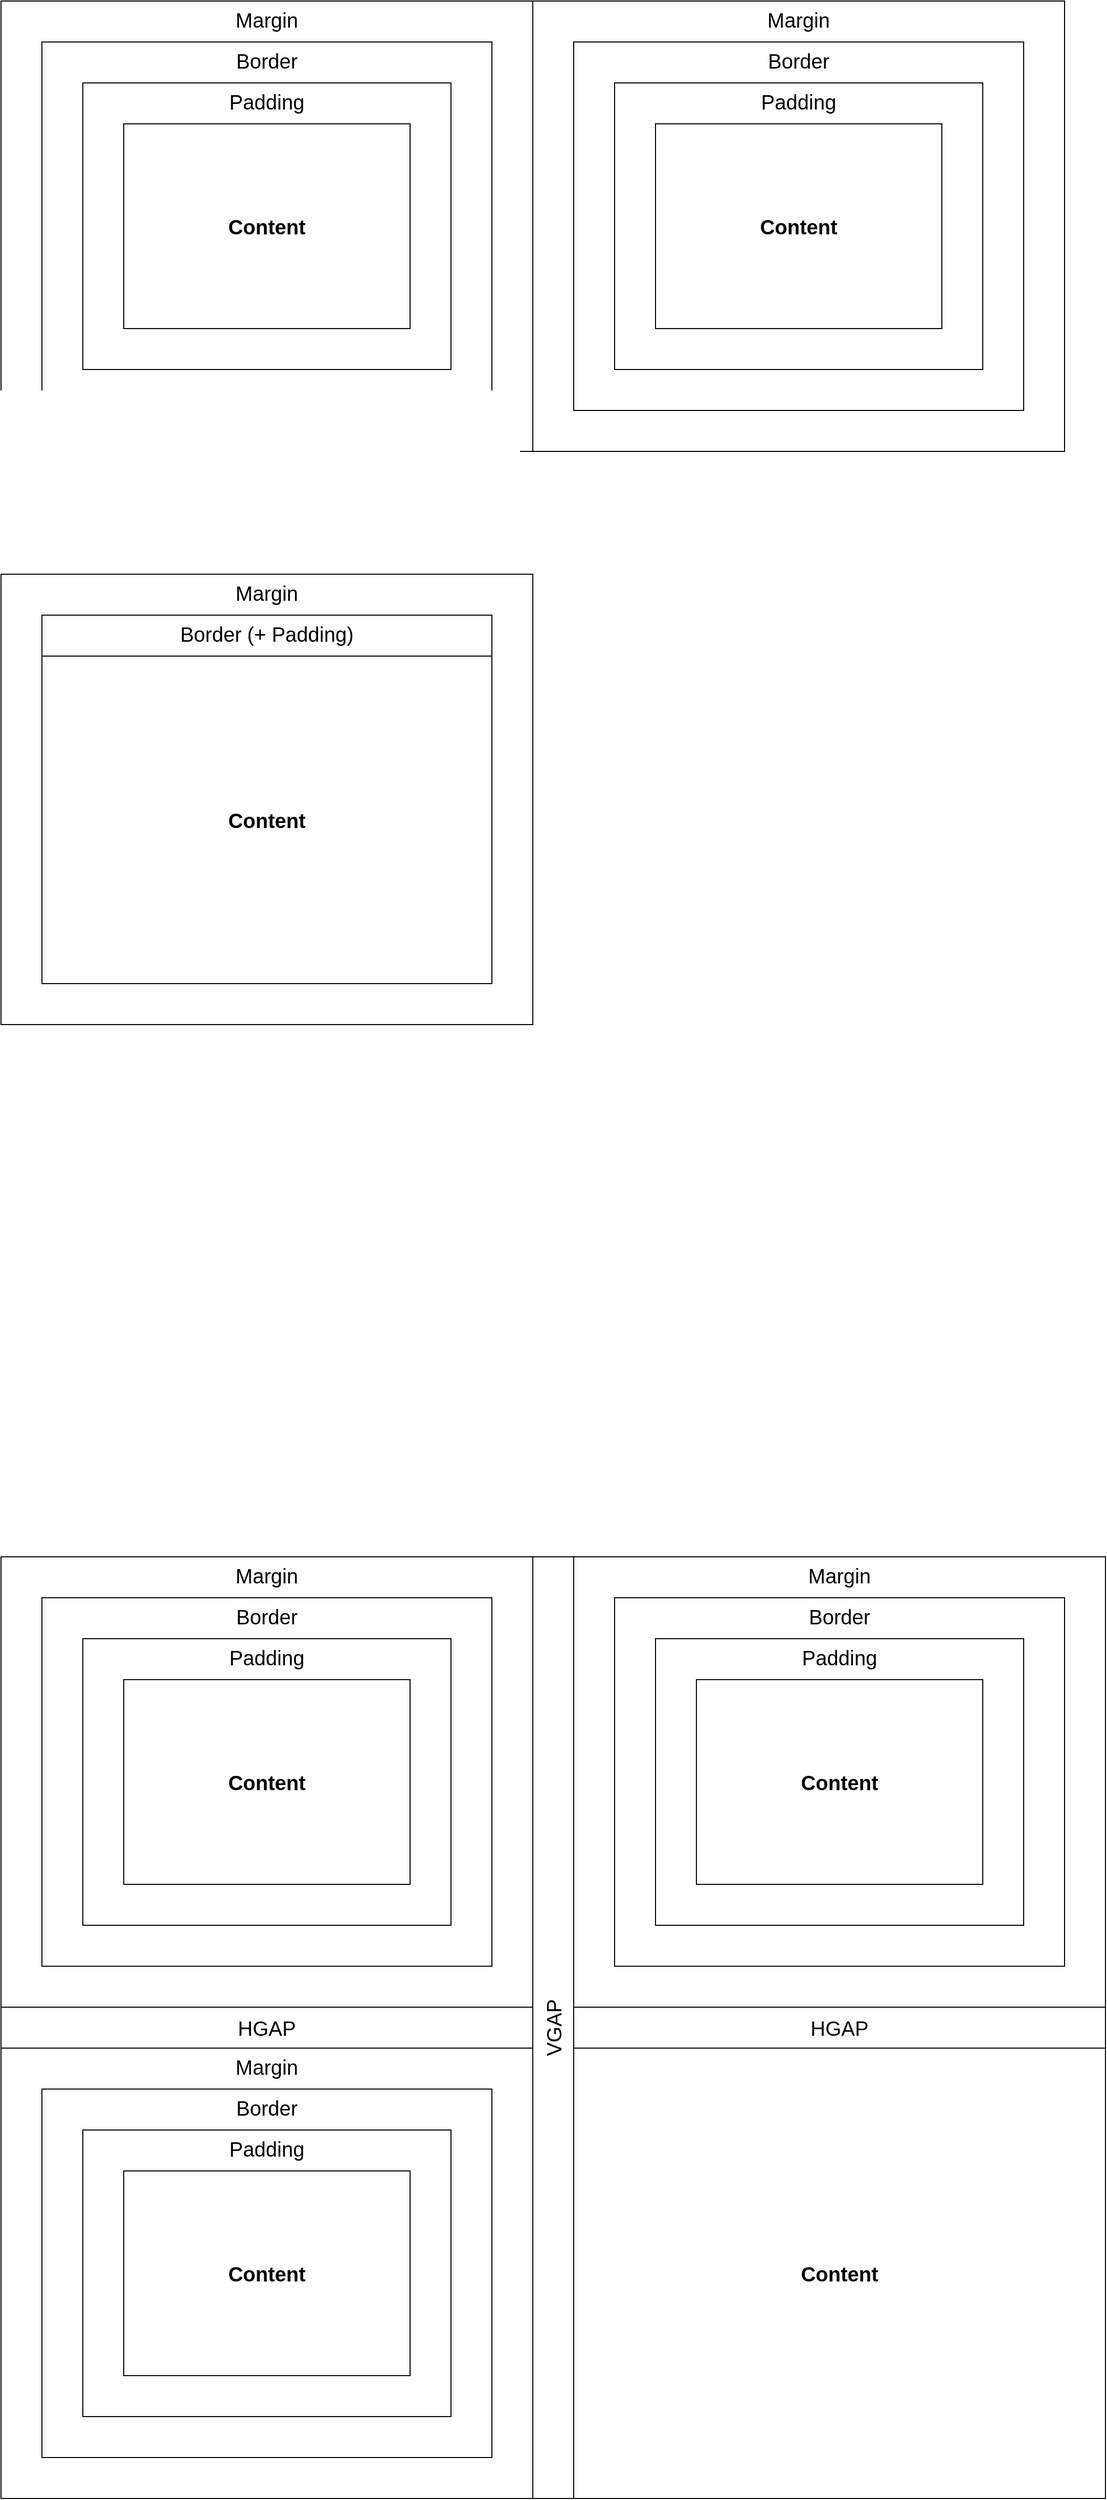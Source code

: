 <mxfile version="15.1.3" type="device"><diagram id="z4q02d_VfqSB1ysBWoGw" name="Seite-1"><mxGraphModel dx="1707" dy="987" grid="1" gridSize="10" guides="1" tooltips="1" connect="1" arrows="1" fold="1" page="1" pageScale="1" pageWidth="827" pageHeight="1169" math="0" shadow="0"><root><mxCell id="0"/><mxCell id="1" parent="0"/><mxCell id="tUDbgiTuMp7NGCoz9OQ0-4" value="Margin" style="rounded=0;whiteSpace=wrap;html=1;fontSize=20;verticalAlign=top;" vertex="1" parent="1"><mxGeometry x="40" y="40" width="520" height="440" as="geometry"/></mxCell><mxCell id="tUDbgiTuMp7NGCoz9OQ0-3" value="Border" style="rounded=0;whiteSpace=wrap;html=1;fontSize=20;verticalAlign=top;" vertex="1" parent="1"><mxGeometry x="80" y="80" width="440" height="360" as="geometry"/></mxCell><mxCell id="tUDbgiTuMp7NGCoz9OQ0-2" value="Padding" style="rounded=0;whiteSpace=wrap;html=1;fontSize=20;align=center;verticalAlign=top;" vertex="1" parent="1"><mxGeometry x="120" y="120" width="360" height="280" as="geometry"/></mxCell><mxCell id="tUDbgiTuMp7NGCoz9OQ0-1" value="Content" style="rounded=0;whiteSpace=wrap;html=1;fontStyle=1;fontSize=20;" vertex="1" parent="1"><mxGeometry x="160" y="160" width="280" height="200" as="geometry"/></mxCell><mxCell id="tUDbgiTuMp7NGCoz9OQ0-6" value="Margin" style="rounded=0;whiteSpace=wrap;html=1;fontSize=20;verticalAlign=top;" vertex="1" parent="1"><mxGeometry x="560" y="40" width="520" height="440" as="geometry"/></mxCell><mxCell id="tUDbgiTuMp7NGCoz9OQ0-7" value="Border" style="rounded=0;whiteSpace=wrap;html=1;fontSize=20;verticalAlign=top;" vertex="1" parent="1"><mxGeometry x="600" y="80" width="440" height="360" as="geometry"/></mxCell><mxCell id="tUDbgiTuMp7NGCoz9OQ0-8" value="Padding" style="rounded=0;whiteSpace=wrap;html=1;fontSize=20;align=center;verticalAlign=top;" vertex="1" parent="1"><mxGeometry x="640" y="120" width="360" height="280" as="geometry"/></mxCell><mxCell id="tUDbgiTuMp7NGCoz9OQ0-9" value="Content" style="rounded=0;whiteSpace=wrap;html=1;fontStyle=1;fontSize=20;" vertex="1" parent="1"><mxGeometry x="680" y="160" width="280" height="200" as="geometry"/></mxCell><mxCell id="tUDbgiTuMp7NGCoz9OQ0-16" value="Margin" style="rounded=0;whiteSpace=wrap;html=1;fontSize=20;verticalAlign=top;" vertex="1" parent="1"><mxGeometry x="40" y="600" width="520" height="440" as="geometry"/></mxCell><mxCell id="tUDbgiTuMp7NGCoz9OQ0-17" value="Border (+ Padding)" style="rounded=0;whiteSpace=wrap;html=1;fontSize=20;verticalAlign=top;" vertex="1" parent="1"><mxGeometry x="80" y="640" width="440" height="360" as="geometry"/></mxCell><mxCell id="tUDbgiTuMp7NGCoz9OQ0-19" value="Content" style="rounded=0;whiteSpace=wrap;html=1;fontStyle=1;fontSize=20;" vertex="1" parent="1"><mxGeometry x="80" y="680" width="440" height="320" as="geometry"/></mxCell><mxCell id="tUDbgiTuMp7NGCoz9OQ0-20" value="Margin" style="rounded=0;whiteSpace=wrap;html=1;fontSize=20;verticalAlign=top;" vertex="1" parent="1"><mxGeometry x="40" y="1560" width="520" height="440" as="geometry"/></mxCell><mxCell id="tUDbgiTuMp7NGCoz9OQ0-21" value="Border" style="rounded=0;whiteSpace=wrap;html=1;fontSize=20;verticalAlign=top;" vertex="1" parent="1"><mxGeometry x="80" y="1600" width="440" height="360" as="geometry"/></mxCell><mxCell id="tUDbgiTuMp7NGCoz9OQ0-22" value="Padding" style="rounded=0;whiteSpace=wrap;html=1;fontSize=20;align=center;verticalAlign=top;" vertex="1" parent="1"><mxGeometry x="120" y="1640" width="360" height="280" as="geometry"/></mxCell><mxCell id="tUDbgiTuMp7NGCoz9OQ0-23" value="Content" style="rounded=0;whiteSpace=wrap;html=1;fontStyle=1;fontSize=20;" vertex="1" parent="1"><mxGeometry x="160" y="1680" width="280" height="200" as="geometry"/></mxCell><mxCell id="tUDbgiTuMp7NGCoz9OQ0-24" value="Margin" style="rounded=0;whiteSpace=wrap;html=1;fontSize=20;verticalAlign=top;" vertex="1" parent="1"><mxGeometry x="600" y="1560" width="520" height="440" as="geometry"/></mxCell><mxCell id="tUDbgiTuMp7NGCoz9OQ0-25" value="Border" style="rounded=0;whiteSpace=wrap;html=1;fontSize=20;verticalAlign=top;" vertex="1" parent="1"><mxGeometry x="640" y="1600" width="440" height="360" as="geometry"/></mxCell><mxCell id="tUDbgiTuMp7NGCoz9OQ0-26" value="Padding" style="rounded=0;whiteSpace=wrap;html=1;fontSize=20;align=center;verticalAlign=top;" vertex="1" parent="1"><mxGeometry x="680" y="1640" width="360" height="280" as="geometry"/></mxCell><mxCell id="tUDbgiTuMp7NGCoz9OQ0-27" value="Content" style="rounded=0;whiteSpace=wrap;html=1;fontStyle=1;fontSize=20;" vertex="1" parent="1"><mxGeometry x="720" y="1680" width="280" height="200" as="geometry"/></mxCell><mxCell id="tUDbgiTuMp7NGCoz9OQ0-32" value="Margin" style="rounded=0;whiteSpace=wrap;html=1;fontSize=20;verticalAlign=top;" vertex="1" parent="1"><mxGeometry x="40" y="2040" width="520" height="440" as="geometry"/></mxCell><mxCell id="tUDbgiTuMp7NGCoz9OQ0-33" value="Border" style="rounded=0;whiteSpace=wrap;html=1;fontSize=20;verticalAlign=top;" vertex="1" parent="1"><mxGeometry x="80" y="2080" width="440" height="360" as="geometry"/></mxCell><mxCell id="tUDbgiTuMp7NGCoz9OQ0-34" value="Padding" style="rounded=0;whiteSpace=wrap;html=1;fontSize=20;align=center;verticalAlign=top;" vertex="1" parent="1"><mxGeometry x="120" y="2120" width="360" height="280" as="geometry"/></mxCell><mxCell id="tUDbgiTuMp7NGCoz9OQ0-35" value="Content" style="rounded=0;whiteSpace=wrap;html=1;fontStyle=1;fontSize=20;" vertex="1" parent="1"><mxGeometry x="160" y="2160" width="280" height="200" as="geometry"/></mxCell><mxCell id="tUDbgiTuMp7NGCoz9OQ0-36" value="Margin" style="rounded=0;whiteSpace=wrap;html=1;fontSize=20;verticalAlign=top;" vertex="1" parent="1"><mxGeometry x="600" y="2040" width="520" height="440" as="geometry"/></mxCell><mxCell id="tUDbgiTuMp7NGCoz9OQ0-37" value="Border" style="rounded=0;whiteSpace=wrap;html=1;fontSize=20;verticalAlign=top;" vertex="1" parent="1"><mxGeometry x="640" y="2080" width="440" height="360" as="geometry"/></mxCell><mxCell id="tUDbgiTuMp7NGCoz9OQ0-38" value="Padding" style="rounded=0;whiteSpace=wrap;html=1;fontSize=20;align=center;verticalAlign=top;" vertex="1" parent="1"><mxGeometry x="680" y="2120" width="360" height="280" as="geometry"/></mxCell><mxCell id="tUDbgiTuMp7NGCoz9OQ0-39" value="Content" style="rounded=0;whiteSpace=wrap;html=1;fontStyle=1;fontSize=20;" vertex="1" parent="1"><mxGeometry x="600" y="2040" width="520" height="440" as="geometry"/></mxCell><mxCell id="tUDbgiTuMp7NGCoz9OQ0-40" value="VGAP" style="rounded=0;whiteSpace=wrap;html=1;fontSize=20;verticalAlign=middle;horizontal=0;" vertex="1" parent="1"><mxGeometry x="560" y="1560" width="40" height="920" as="geometry"/></mxCell><mxCell id="tUDbgiTuMp7NGCoz9OQ0-43" value="HGAP&lt;span style=&quot;color: rgba(0 , 0 , 0 , 0) ; font-family: monospace ; font-size: 0px&quot;&gt;%3CmxGraphModel%3E%3Croot%3E%3CmxCell%20id%3D%220%22%2F%3E%3CmxCell%20id%3D%221%22%20parent%3D%220%22%2F%3E%3CmxCell%20id%3D%222%22%20value%3D%22VGAP%22%20style%3D%22rounded%3D0%3BwhiteSpace%3Dwrap%3Bhtml%3D1%3BfontSize%3D20%3BverticalAlign%3Dmiddle%3Bhorizontal%3D0%3B%22%20vertex%3D%221%22%20parent%3D%221%22%3E%3CmxGeometry%20x%3D%22560%22%20y%3D%221560%22%20width%3D%2240%22%20height%3D%22880%22%20as%3D%22geometry%22%2F%3E%3C%2FmxCell%3E%3C%2Froot%3E%3C%2FmxGraphModel%3E&lt;/span&gt;" style="rounded=0;whiteSpace=wrap;html=1;fontSize=20;verticalAlign=middle;" vertex="1" parent="1"><mxGeometry x="40" y="2000" width="520" height="40" as="geometry"/></mxCell><mxCell id="tUDbgiTuMp7NGCoz9OQ0-44" value="HGAP&lt;span style=&quot;color: rgba(0 , 0 , 0 , 0) ; font-family: monospace ; font-size: 0px&quot;&gt;%3CmxGraphModel%3E%3Croot%3E%3CmxCell%20id%3D%220%22%2F%3E%3CmxCell%20id%3D%221%22%20parent%3D%220%22%2F%3E%3CmxCell%20id%3D%222%22%20value%3D%22VGAP%22%20style%3D%22rounded%3D0%3BwhiteSpace%3Dwrap%3Bhtml%3D1%3BfontSize%3D20%3BverticalAlign%3Dmiddle%3Bhorizontal%3D0%3B%22%20vertex%3D%221%22%20parent%3D%221%22%3E%3CmxGeometry%20x%3D%22560%22%20y%3D%221560%22%20width%3D%2240%22%20height%3D%22880%22%20as%3D%22geometry%22%2F%3E%3C%2FmxCell%3E%3C%2Froot%3E%3C%2FmxGraphModel%3E&lt;/span&gt;" style="rounded=0;whiteSpace=wrap;html=1;fontSize=20;verticalAlign=middle;" vertex="1" parent="1"><mxGeometry x="600" y="2000" width="520" height="40" as="geometry"/></mxCell></root></mxGraphModel></diagram></mxfile>